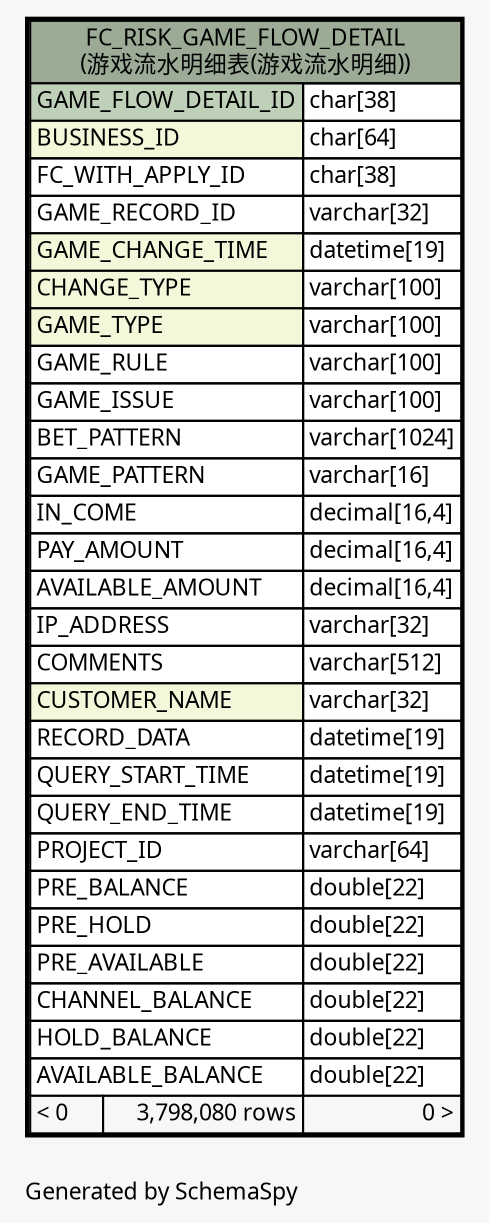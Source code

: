 // dot 2.26.0 on Linux 2.6.32-504.8.1.el6.x86_64
// SchemaSpy rev Unknown
digraph "oneDegreeRelationshipsDiagram" {
  graph [
    rankdir="RL"
    bgcolor="#f7f7f7"
    label="\nGenerated by SchemaSpy"
    labeljust="l"
    nodesep="0.18"
    ranksep="0.46"
    fontname="Microsoft YaHei"
    fontsize="11"
  ];
  node [
    fontname="Microsoft YaHei"
    fontsize="11"
    shape="plaintext"
  ];
  edge [
    arrowsize="0.8"
  ];
  "FC_RISK_GAME_FLOW_DETAIL" [
    label=<
    <TABLE BORDER="2" CELLBORDER="1" CELLSPACING="0" BGCOLOR="#ffffff">
      <TR><TD COLSPAN="3" BGCOLOR="#9bab96" ALIGN="CENTER">FC_RISK_GAME_FLOW_DETAIL<br/>(游戏流水明细表(游戏流水明细))</TD></TR>
      <TR><TD PORT="GAME_FLOW_DETAIL_ID" COLSPAN="2" BGCOLOR="#bed1b8" ALIGN="LEFT">GAME_FLOW_DETAIL_ID</TD><TD PORT="GAME_FLOW_DETAIL_ID.type" ALIGN="LEFT">char[38]</TD></TR>
      <TR><TD PORT="BUSINESS_ID" COLSPAN="2" BGCOLOR="#f4f7da" ALIGN="LEFT">BUSINESS_ID</TD><TD PORT="BUSINESS_ID.type" ALIGN="LEFT">char[64]</TD></TR>
      <TR><TD PORT="FC_WITH_APPLY_ID" COLSPAN="2" ALIGN="LEFT">FC_WITH_APPLY_ID</TD><TD PORT="FC_WITH_APPLY_ID.type" ALIGN="LEFT">char[38]</TD></TR>
      <TR><TD PORT="GAME_RECORD_ID" COLSPAN="2" ALIGN="LEFT">GAME_RECORD_ID</TD><TD PORT="GAME_RECORD_ID.type" ALIGN="LEFT">varchar[32]</TD></TR>
      <TR><TD PORT="GAME_CHANGE_TIME" COLSPAN="2" BGCOLOR="#f4f7da" ALIGN="LEFT">GAME_CHANGE_TIME</TD><TD PORT="GAME_CHANGE_TIME.type" ALIGN="LEFT">datetime[19]</TD></TR>
      <TR><TD PORT="CHANGE_TYPE" COLSPAN="2" BGCOLOR="#f4f7da" ALIGN="LEFT">CHANGE_TYPE</TD><TD PORT="CHANGE_TYPE.type" ALIGN="LEFT">varchar[100]</TD></TR>
      <TR><TD PORT="GAME_TYPE" COLSPAN="2" BGCOLOR="#f4f7da" ALIGN="LEFT">GAME_TYPE</TD><TD PORT="GAME_TYPE.type" ALIGN="LEFT">varchar[100]</TD></TR>
      <TR><TD PORT="GAME_RULE" COLSPAN="2" ALIGN="LEFT">GAME_RULE</TD><TD PORT="GAME_RULE.type" ALIGN="LEFT">varchar[100]</TD></TR>
      <TR><TD PORT="GAME_ISSUE" COLSPAN="2" ALIGN="LEFT">GAME_ISSUE</TD><TD PORT="GAME_ISSUE.type" ALIGN="LEFT">varchar[100]</TD></TR>
      <TR><TD PORT="BET_PATTERN" COLSPAN="2" ALIGN="LEFT">BET_PATTERN</TD><TD PORT="BET_PATTERN.type" ALIGN="LEFT">varchar[1024]</TD></TR>
      <TR><TD PORT="GAME_PATTERN" COLSPAN="2" ALIGN="LEFT">GAME_PATTERN</TD><TD PORT="GAME_PATTERN.type" ALIGN="LEFT">varchar[16]</TD></TR>
      <TR><TD PORT="IN_COME" COLSPAN="2" ALIGN="LEFT">IN_COME</TD><TD PORT="IN_COME.type" ALIGN="LEFT">decimal[16,4]</TD></TR>
      <TR><TD PORT="PAY_AMOUNT" COLSPAN="2" ALIGN="LEFT">PAY_AMOUNT</TD><TD PORT="PAY_AMOUNT.type" ALIGN="LEFT">decimal[16,4]</TD></TR>
      <TR><TD PORT="AVAILABLE_AMOUNT" COLSPAN="2" ALIGN="LEFT">AVAILABLE_AMOUNT</TD><TD PORT="AVAILABLE_AMOUNT.type" ALIGN="LEFT">decimal[16,4]</TD></TR>
      <TR><TD PORT="IP_ADDRESS" COLSPAN="2" ALIGN="LEFT">IP_ADDRESS</TD><TD PORT="IP_ADDRESS.type" ALIGN="LEFT">varchar[32]</TD></TR>
      <TR><TD PORT="COMMENTS" COLSPAN="2" ALIGN="LEFT">COMMENTS</TD><TD PORT="COMMENTS.type" ALIGN="LEFT">varchar[512]</TD></TR>
      <TR><TD PORT="CUSTOMER_NAME" COLSPAN="2" BGCOLOR="#f4f7da" ALIGN="LEFT">CUSTOMER_NAME</TD><TD PORT="CUSTOMER_NAME.type" ALIGN="LEFT">varchar[32]</TD></TR>
      <TR><TD PORT="RECORD_DATA" COLSPAN="2" ALIGN="LEFT">RECORD_DATA</TD><TD PORT="RECORD_DATA.type" ALIGN="LEFT">datetime[19]</TD></TR>
      <TR><TD PORT="QUERY_START_TIME" COLSPAN="2" ALIGN="LEFT">QUERY_START_TIME</TD><TD PORT="QUERY_START_TIME.type" ALIGN="LEFT">datetime[19]</TD></TR>
      <TR><TD PORT="QUERY_END_TIME" COLSPAN="2" ALIGN="LEFT">QUERY_END_TIME</TD><TD PORT="QUERY_END_TIME.type" ALIGN="LEFT">datetime[19]</TD></TR>
      <TR><TD PORT="PROJECT_ID" COLSPAN="2" ALIGN="LEFT">PROJECT_ID</TD><TD PORT="PROJECT_ID.type" ALIGN="LEFT">varchar[64]</TD></TR>
      <TR><TD PORT="PRE_BALANCE" COLSPAN="2" ALIGN="LEFT">PRE_BALANCE</TD><TD PORT="PRE_BALANCE.type" ALIGN="LEFT">double[22]</TD></TR>
      <TR><TD PORT="PRE_HOLD" COLSPAN="2" ALIGN="LEFT">PRE_HOLD</TD><TD PORT="PRE_HOLD.type" ALIGN="LEFT">double[22]</TD></TR>
      <TR><TD PORT="PRE_AVAILABLE" COLSPAN="2" ALIGN="LEFT">PRE_AVAILABLE</TD><TD PORT="PRE_AVAILABLE.type" ALIGN="LEFT">double[22]</TD></TR>
      <TR><TD PORT="CHANNEL_BALANCE" COLSPAN="2" ALIGN="LEFT">CHANNEL_BALANCE</TD><TD PORT="CHANNEL_BALANCE.type" ALIGN="LEFT">double[22]</TD></TR>
      <TR><TD PORT="HOLD_BALANCE" COLSPAN="2" ALIGN="LEFT">HOLD_BALANCE</TD><TD PORT="HOLD_BALANCE.type" ALIGN="LEFT">double[22]</TD></TR>
      <TR><TD PORT="AVAILABLE_BALANCE" COLSPAN="2" ALIGN="LEFT">AVAILABLE_BALANCE</TD><TD PORT="AVAILABLE_BALANCE.type" ALIGN="LEFT">double[22]</TD></TR>
      <TR><TD ALIGN="LEFT" BGCOLOR="#f7f7f7">&lt; 0</TD><TD ALIGN="RIGHT" BGCOLOR="#f7f7f7">3,798,080 rows</TD><TD ALIGN="RIGHT" BGCOLOR="#f7f7f7">0 &gt;</TD></TR>
    </TABLE>>
    URL="FC_RISK_GAME_FLOW_DETAIL.html"
    tooltip="FC_RISK_GAME_FLOW_DETAIL"
  ];
}
